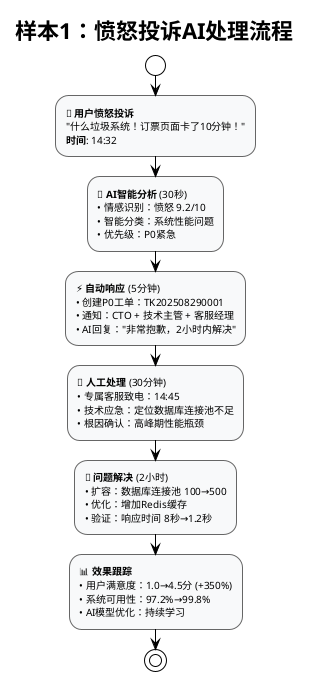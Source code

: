 @startuml 样本1愤怒型反馈AI处理流程图

!theme plain
skinparam activity {
    FontSize 10
    BackgroundColor #F8F9FA
    BorderColor #666666
}
skinparam backgroundColor #FFFFFF

title **样本1：愤怒投诉AI处理流程**

start

:🔴 **用户愤怒投诉**
"什么垃圾系统！订票页面卡了10分钟！"
**时间**: 14:32;

:🤖 **AI智能分析** (30秒)
• 情感识别：愤怒 9.2/10
• 智能分类：系统性能问题
• 优先级：P0紧急;

:⚡ **自动响应** (5分钟)
• 创建P0工单：TK202508290001
• 通知：CTO + 技术主管 + 客服经理
• AI回复："非常抱歉，2小时内解决";

:👤 **人工处理** (30分钟)
• 专属客服致电：14:45
• 技术应急：定位数据库连接池不足
• 根因确认：高峰期性能瓶颈;

:🔧 **问题解决** (2小时)
• 扩容：数据库连接池 100→500
• 优化：增加Redis缓存
• 验证：响应时间 8秒→1.2秒;

:📊 **效果跟踪**
• 用户满意度：1.0→4.5分 (+350%)
• 系统可用性：97.2%→99.8%
• AI模型优化：持续学习;

stop

@enduml
